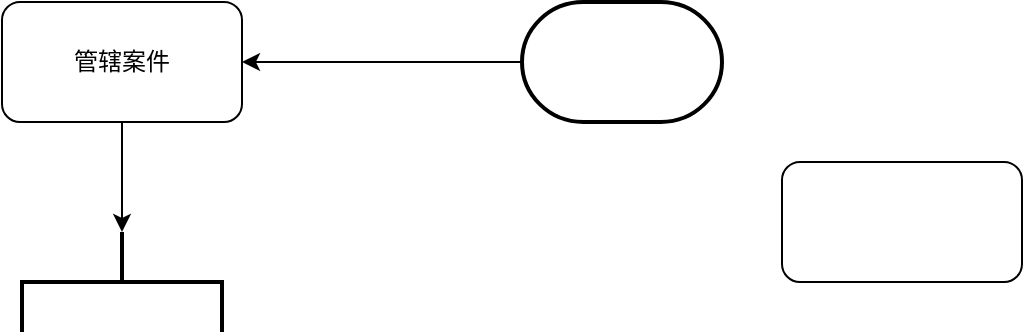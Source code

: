 <mxfile version="23.0.2" type="github">
  <diagram id="R2lEEEUBdFMjLlhIrx00" name="Page-1">
    <mxGraphModel dx="1439" dy="647" grid="1" gridSize="10" guides="1" tooltips="1" connect="1" arrows="1" fold="1" page="1" pageScale="1" pageWidth="850" pageHeight="1100" math="0" shadow="0" extFonts="Permanent Marker^https://fonts.googleapis.com/css?family=Permanent+Marker">
      <root>
        <mxCell id="0" />
        <mxCell id="1" parent="0" />
        <mxCell id="WfyBjO2fw1t2vnp315bt-8" value="" style="edgeStyle=orthogonalEdgeStyle;rounded=0;orthogonalLoop=1;jettySize=auto;html=1;" edge="1" parent="1" source="WfyBjO2fw1t2vnp315bt-5" target="WfyBjO2fw1t2vnp315bt-6">
          <mxGeometry relative="1" as="geometry" />
        </mxCell>
        <mxCell id="WfyBjO2fw1t2vnp315bt-5" value="" style="strokeWidth=2;html=1;shape=mxgraph.flowchart.terminator;whiteSpace=wrap;" vertex="1" parent="1">
          <mxGeometry x="360" y="160" width="100" height="60" as="geometry" />
        </mxCell>
        <mxCell id="WfyBjO2fw1t2vnp315bt-10" value="" style="edgeStyle=orthogonalEdgeStyle;rounded=0;orthogonalLoop=1;jettySize=auto;html=1;" edge="1" parent="1" source="WfyBjO2fw1t2vnp315bt-6" target="WfyBjO2fw1t2vnp315bt-9">
          <mxGeometry relative="1" as="geometry" />
        </mxCell>
        <mxCell id="WfyBjO2fw1t2vnp315bt-6" value="管辖案件" style="rounded=1;whiteSpace=wrap;html=1;" vertex="1" parent="1">
          <mxGeometry x="100" y="160" width="120" height="60" as="geometry" />
        </mxCell>
        <mxCell id="WfyBjO2fw1t2vnp315bt-7" value="" style="rounded=1;whiteSpace=wrap;html=1;" vertex="1" parent="1">
          <mxGeometry x="490" y="240" width="120" height="60" as="geometry" />
        </mxCell>
        <mxCell id="WfyBjO2fw1t2vnp315bt-9" value="" style="strokeWidth=2;html=1;shape=mxgraph.flowchart.annotation_2;align=left;labelPosition=right;pointerEvents=1;rotation=90;" vertex="1" parent="1">
          <mxGeometry x="135" y="250" width="50" height="100" as="geometry" />
        </mxCell>
      </root>
    </mxGraphModel>
  </diagram>
</mxfile>
